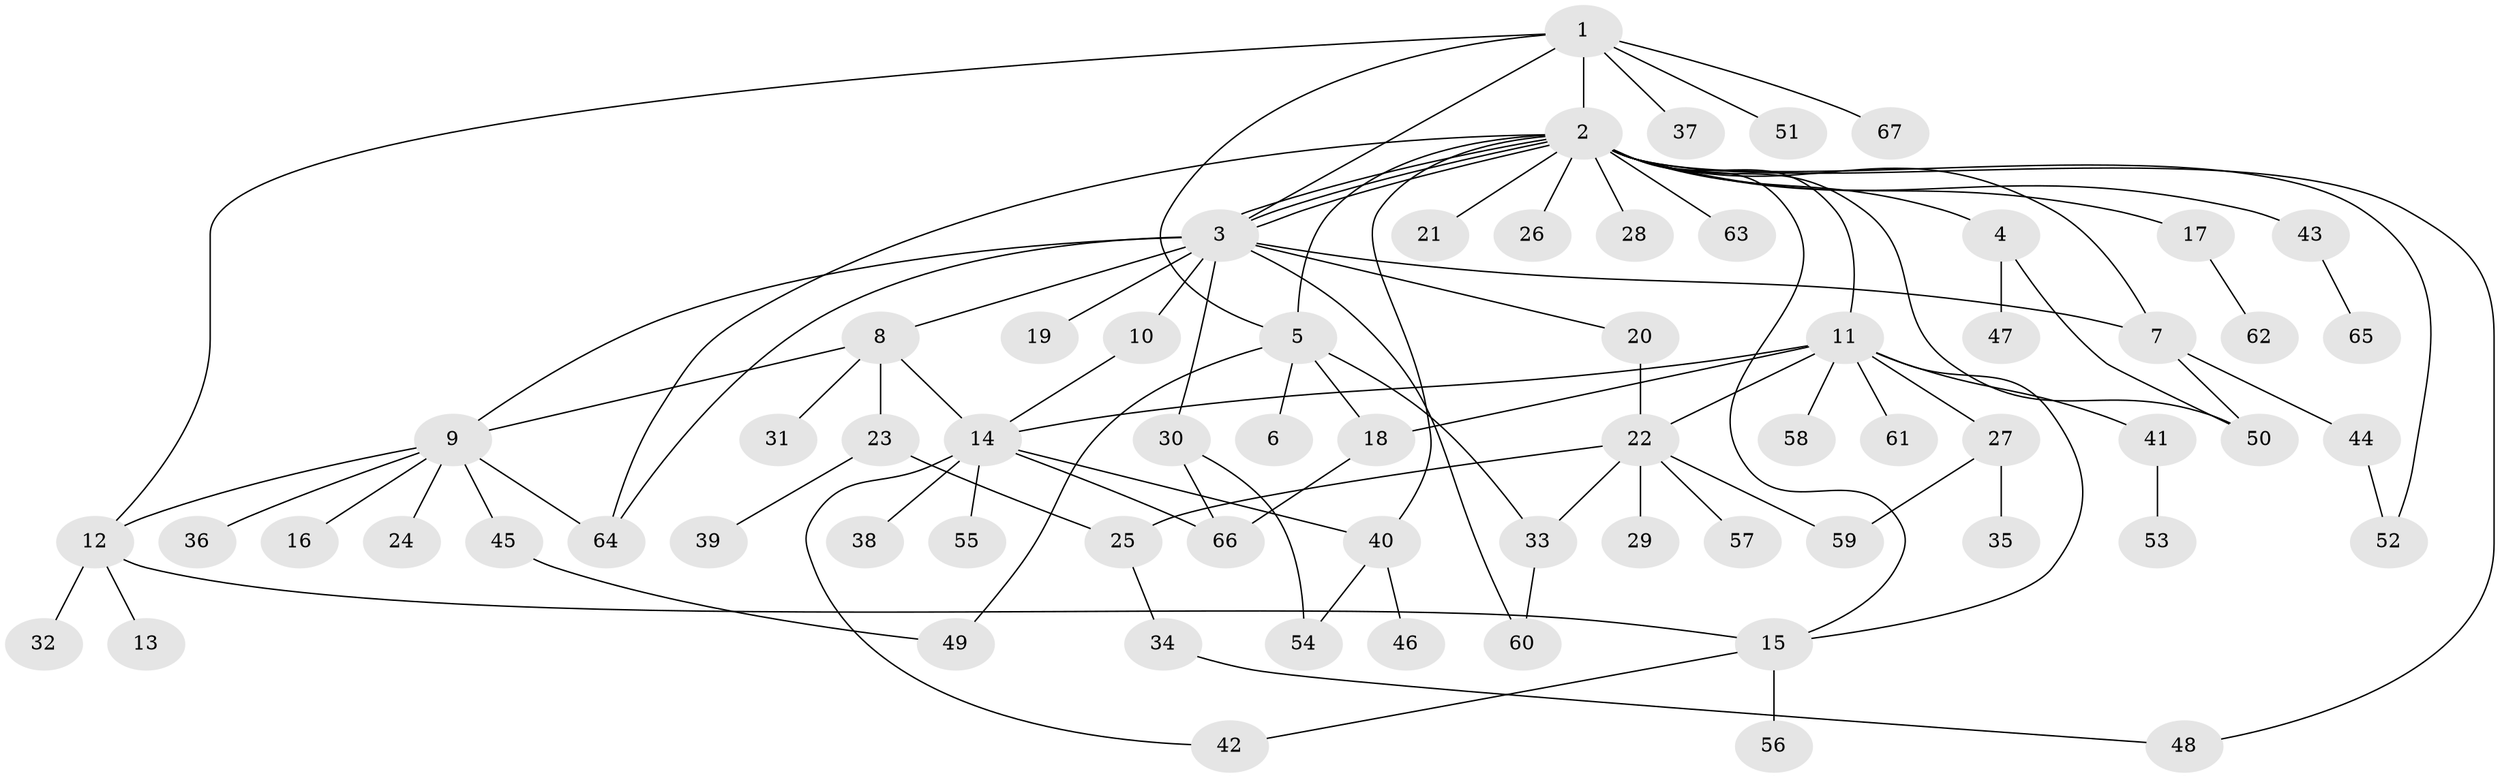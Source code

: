// coarse degree distribution, {6: 0.0425531914893617, 20: 0.02127659574468085, 13: 0.02127659574468085, 2: 0.2127659574468085, 7: 0.0425531914893617, 1: 0.40425531914893614, 4: 0.1276595744680851, 8: 0.0425531914893617, 3: 0.0851063829787234}
// Generated by graph-tools (version 1.1) at 2025/41/03/06/25 10:41:46]
// undirected, 67 vertices, 95 edges
graph export_dot {
graph [start="1"]
  node [color=gray90,style=filled];
  1;
  2;
  3;
  4;
  5;
  6;
  7;
  8;
  9;
  10;
  11;
  12;
  13;
  14;
  15;
  16;
  17;
  18;
  19;
  20;
  21;
  22;
  23;
  24;
  25;
  26;
  27;
  28;
  29;
  30;
  31;
  32;
  33;
  34;
  35;
  36;
  37;
  38;
  39;
  40;
  41;
  42;
  43;
  44;
  45;
  46;
  47;
  48;
  49;
  50;
  51;
  52;
  53;
  54;
  55;
  56;
  57;
  58;
  59;
  60;
  61;
  62;
  63;
  64;
  65;
  66;
  67;
  1 -- 2;
  1 -- 3;
  1 -- 5;
  1 -- 12;
  1 -- 37;
  1 -- 51;
  1 -- 67;
  2 -- 3;
  2 -- 3;
  2 -- 3;
  2 -- 4;
  2 -- 5;
  2 -- 7;
  2 -- 11;
  2 -- 15;
  2 -- 17;
  2 -- 21;
  2 -- 26;
  2 -- 28;
  2 -- 40;
  2 -- 43;
  2 -- 48;
  2 -- 50;
  2 -- 52;
  2 -- 63;
  2 -- 64;
  3 -- 7;
  3 -- 8;
  3 -- 9;
  3 -- 10;
  3 -- 19;
  3 -- 20;
  3 -- 30;
  3 -- 60;
  3 -- 64;
  4 -- 47;
  4 -- 50;
  5 -- 6;
  5 -- 18;
  5 -- 33;
  5 -- 49;
  7 -- 44;
  7 -- 50;
  8 -- 9;
  8 -- 14;
  8 -- 23;
  8 -- 31;
  9 -- 12;
  9 -- 16;
  9 -- 24;
  9 -- 36;
  9 -- 45;
  9 -- 64;
  10 -- 14;
  11 -- 14;
  11 -- 15;
  11 -- 18;
  11 -- 22;
  11 -- 27;
  11 -- 41;
  11 -- 58;
  11 -- 61;
  12 -- 13;
  12 -- 15;
  12 -- 32;
  14 -- 38;
  14 -- 40;
  14 -- 42;
  14 -- 55;
  14 -- 66;
  15 -- 42;
  15 -- 56;
  17 -- 62;
  18 -- 66;
  20 -- 22;
  22 -- 25;
  22 -- 29;
  22 -- 33;
  22 -- 57;
  22 -- 59;
  23 -- 25;
  23 -- 39;
  25 -- 34;
  27 -- 35;
  27 -- 59;
  30 -- 54;
  30 -- 66;
  33 -- 60;
  34 -- 48;
  40 -- 46;
  40 -- 54;
  41 -- 53;
  43 -- 65;
  44 -- 52;
  45 -- 49;
}
